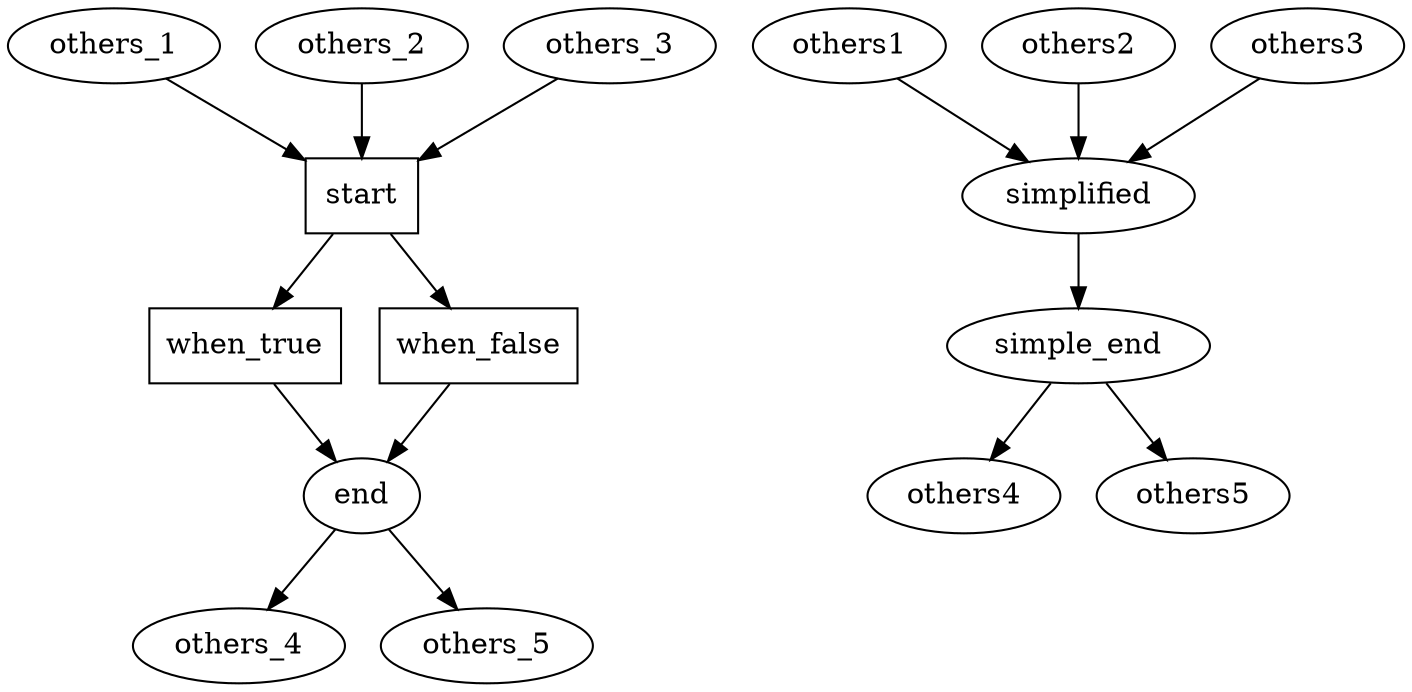 digraph if_else{
 others_1 -> start;
 others_2 -> start;
 others_3 -> start;
 start[shape=rectangle];
 when_true[shape=rectangle];
 when_false[shape=rectangle];
 start -> when_true;
 start -> when_false;
 when_false -> end;
 when_true -> end;
 end -> others_4;
 end -> others_5;

 others1 -> simplified;
 others2 -> simplified;
 others3 -> simplified;
 simplified -> simple_end;
 simple_end -> others4;
 simple_end -> others5;
}


